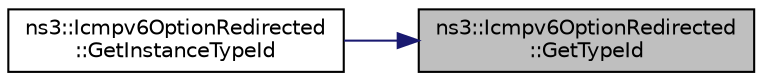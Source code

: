 digraph "ns3::Icmpv6OptionRedirected::GetTypeId"
{
 // LATEX_PDF_SIZE
  edge [fontname="Helvetica",fontsize="10",labelfontname="Helvetica",labelfontsize="10"];
  node [fontname="Helvetica",fontsize="10",shape=record];
  rankdir="RL";
  Node1 [label="ns3::Icmpv6OptionRedirected\l::GetTypeId",height=0.2,width=0.4,color="black", fillcolor="grey75", style="filled", fontcolor="black",tooltip="Get the UID of this class."];
  Node1 -> Node2 [dir="back",color="midnightblue",fontsize="10",style="solid",fontname="Helvetica"];
  Node2 [label="ns3::Icmpv6OptionRedirected\l::GetInstanceTypeId",height=0.2,width=0.4,color="black", fillcolor="white", style="filled",URL="$classns3_1_1_icmpv6_option_redirected.html#a1e6c8ebaecd93457c06a7d72de4e883e",tooltip="Get the instance type ID."];
}
